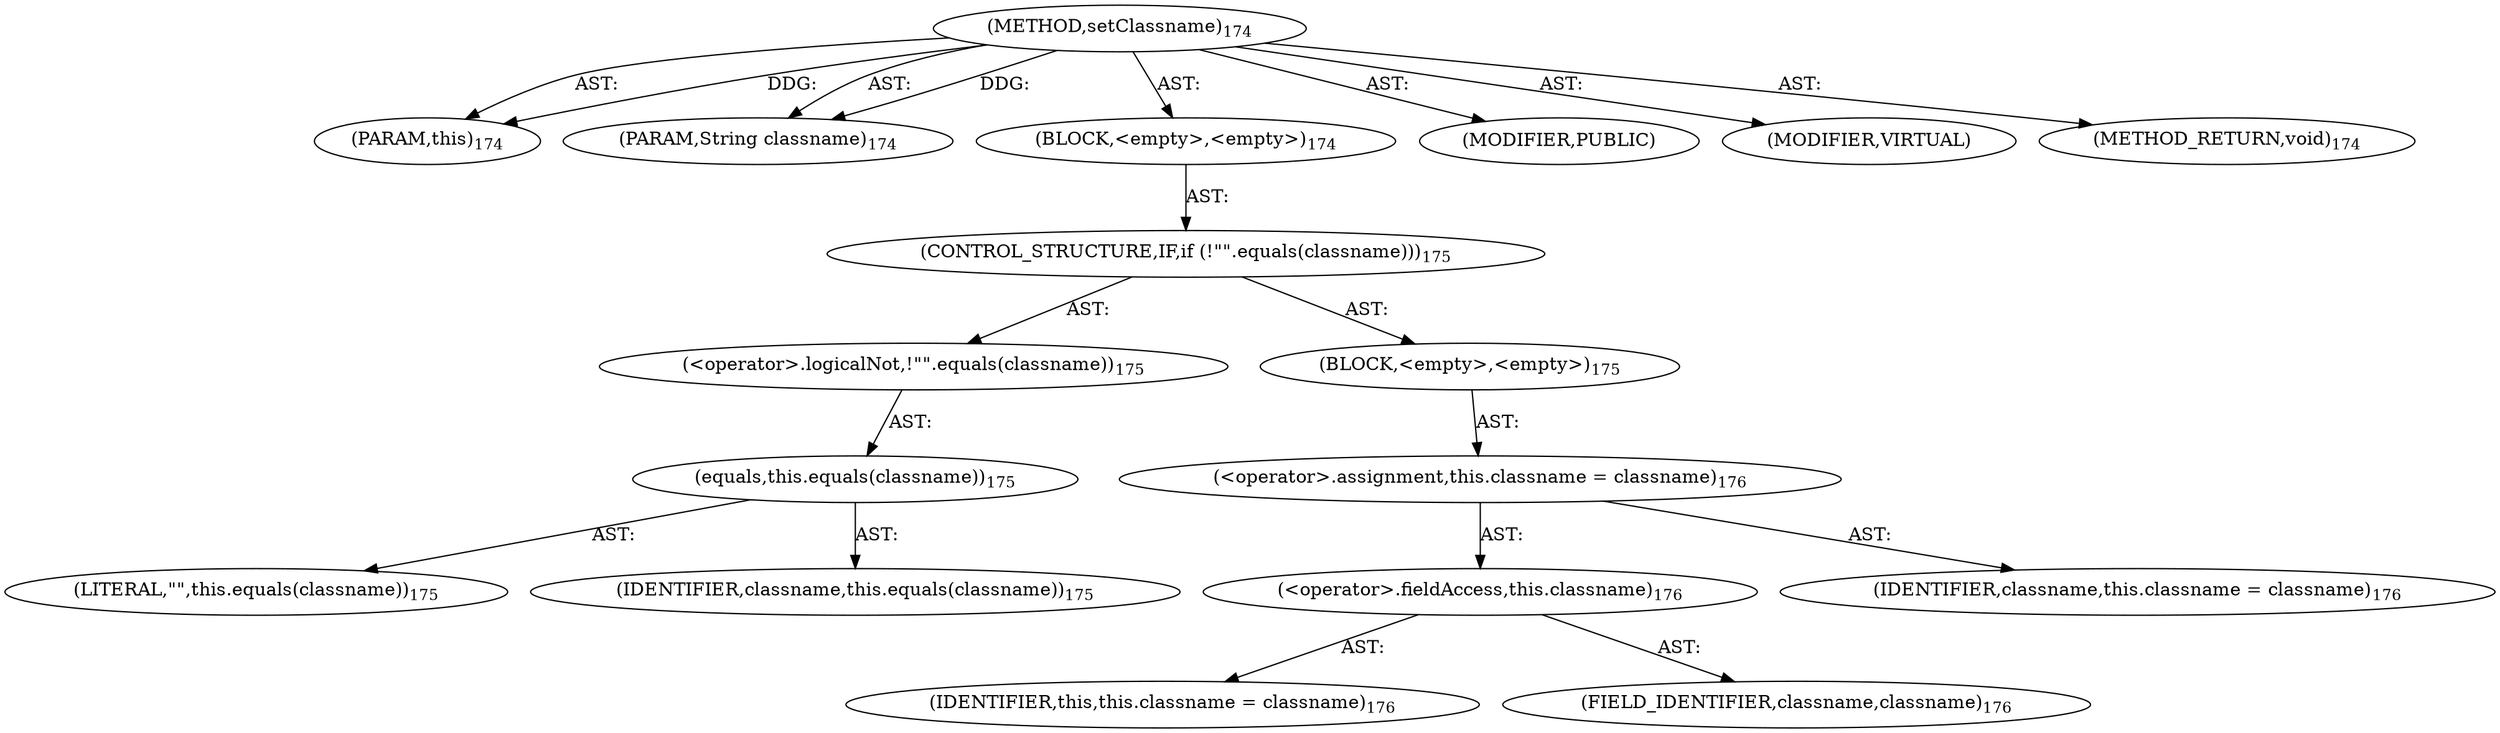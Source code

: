 digraph "setClassname" {  
"111669149703" [label = <(METHOD,setClassname)<SUB>174</SUB>> ]
"115964116999" [label = <(PARAM,this)<SUB>174</SUB>> ]
"115964117018" [label = <(PARAM,String classname)<SUB>174</SUB>> ]
"25769803785" [label = <(BLOCK,&lt;empty&gt;,&lt;empty&gt;)<SUB>174</SUB>> ]
"47244640258" [label = <(CONTROL_STRUCTURE,IF,if (!&quot;&quot;.equals(classname)))<SUB>175</SUB>> ]
"30064771102" [label = <(&lt;operator&gt;.logicalNot,!&quot;&quot;.equals(classname))<SUB>175</SUB>> ]
"30064771103" [label = <(equals,this.equals(classname))<SUB>175</SUB>> ]
"90194313218" [label = <(LITERAL,&quot;&quot;,this.equals(classname))<SUB>175</SUB>> ]
"68719476805" [label = <(IDENTIFIER,classname,this.equals(classname))<SUB>175</SUB>> ]
"25769803786" [label = <(BLOCK,&lt;empty&gt;,&lt;empty&gt;)<SUB>175</SUB>> ]
"30064771104" [label = <(&lt;operator&gt;.assignment,this.classname = classname)<SUB>176</SUB>> ]
"30064771105" [label = <(&lt;operator&gt;.fieldAccess,this.classname)<SUB>176</SUB>> ]
"68719476749" [label = <(IDENTIFIER,this,this.classname = classname)<SUB>176</SUB>> ]
"55834574858" [label = <(FIELD_IDENTIFIER,classname,classname)<SUB>176</SUB>> ]
"68719476806" [label = <(IDENTIFIER,classname,this.classname = classname)<SUB>176</SUB>> ]
"133143986201" [label = <(MODIFIER,PUBLIC)> ]
"133143986202" [label = <(MODIFIER,VIRTUAL)> ]
"128849018887" [label = <(METHOD_RETURN,void)<SUB>174</SUB>> ]
  "111669149703" -> "115964116999"  [ label = "AST: "] 
  "111669149703" -> "115964117018"  [ label = "AST: "] 
  "111669149703" -> "25769803785"  [ label = "AST: "] 
  "111669149703" -> "133143986201"  [ label = "AST: "] 
  "111669149703" -> "133143986202"  [ label = "AST: "] 
  "111669149703" -> "128849018887"  [ label = "AST: "] 
  "25769803785" -> "47244640258"  [ label = "AST: "] 
  "47244640258" -> "30064771102"  [ label = "AST: "] 
  "47244640258" -> "25769803786"  [ label = "AST: "] 
  "30064771102" -> "30064771103"  [ label = "AST: "] 
  "30064771103" -> "90194313218"  [ label = "AST: "] 
  "30064771103" -> "68719476805"  [ label = "AST: "] 
  "25769803786" -> "30064771104"  [ label = "AST: "] 
  "30064771104" -> "30064771105"  [ label = "AST: "] 
  "30064771104" -> "68719476806"  [ label = "AST: "] 
  "30064771105" -> "68719476749"  [ label = "AST: "] 
  "30064771105" -> "55834574858"  [ label = "AST: "] 
  "111669149703" -> "115964116999"  [ label = "DDG: "] 
  "111669149703" -> "115964117018"  [ label = "DDG: "] 
}
